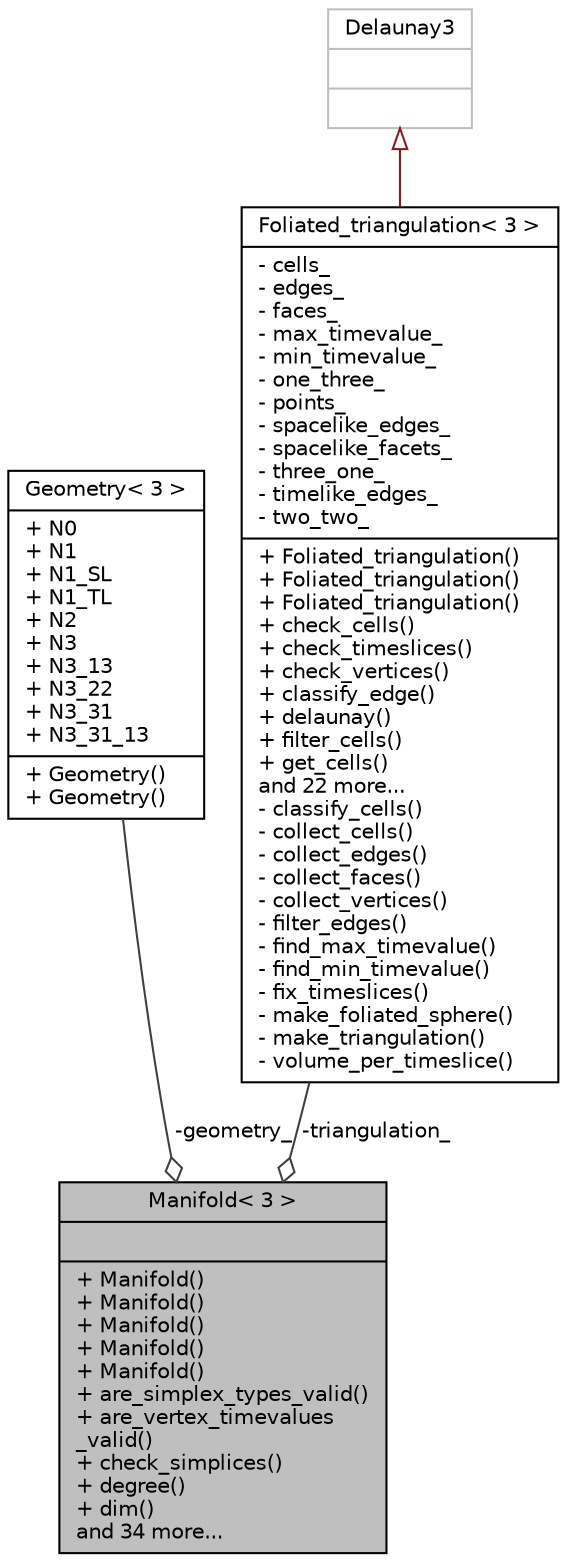 digraph "Manifold&lt; 3 &gt;"
{
 // LATEX_PDF_SIZE
  edge [fontname="Helvetica",fontsize="10",labelfontname="Helvetica",labelfontsize="10"];
  node [fontname="Helvetica",fontsize="10",shape=record];
  Node1 [label="{Manifold\< 3 \>\n||+ Manifold()\l+ Manifold()\l+ Manifold()\l+ Manifold()\l+ Manifold()\l+ are_simplex_types_valid()\l+ are_vertex_timevalues\l_valid()\l+ check_simplices()\l+ degree()\l+ dim()\land 34 more...\l}",height=0.2,width=0.4,color="black", fillcolor="grey75", style="filled", fontcolor="black",tooltip="3D Manifold"];
  Node2 -> Node1 [color="grey25",fontsize="10",style="solid",label=" -geometry_" ,arrowhead="odiamond",fontname="Helvetica"];
  Node2 [label="{Geometry\< 3 \>\n|+ N0\l+ N1\l+ N1_SL\l+ N1_TL\l+ N2\l+ N3\l+ N3_13\l+ N3_22\l+ N3_31\l+ N3_31_13\l|+ Geometry()\l+ Geometry()\l}",height=0.2,width=0.4,color="black", fillcolor="white", style="filled",URL="$struct_geometry_3_013_01_4.html",tooltip="3D Geometry"];
  Node3 -> Node1 [color="grey25",fontsize="10",style="solid",label=" -triangulation_" ,arrowhead="odiamond",fontname="Helvetica"];
  Node3 [label="{Foliated_triangulation\< 3 \>\n|- cells_\l- edges_\l- faces_\l- max_timevalue_\l- min_timevalue_\l- one_three_\l- points_\l- spacelike_edges_\l- spacelike_facets_\l- three_one_\l- timelike_edges_\l- two_two_\l|+ Foliated_triangulation()\l+ Foliated_triangulation()\l+ Foliated_triangulation()\l+ check_cells()\l+ check_timeslices()\l+ check_vertices()\l+ classify_edge()\l+ delaunay()\l+ filter_cells()\l+ get_cells()\land 22 more...\l- classify_cells()\l- collect_cells()\l- collect_edges()\l- collect_faces()\l- collect_vertices()\l- filter_edges()\l- find_max_timevalue()\l- find_min_timevalue()\l- fix_timeslices()\l- make_foliated_sphere()\l- make_triangulation()\l- volume_per_timeslice()\l}",height=0.2,width=0.4,color="black", fillcolor="white", style="filled",URL="$class_foliated__triangulation_3_013_01_4.html",tooltip="3D Triangulation"];
  Node4 -> Node3 [dir="back",color="firebrick4",fontsize="10",style="solid",arrowtail="onormal",fontname="Helvetica"];
  Node4 [label="{Delaunay3\n||}",height=0.2,width=0.4,color="grey75", fillcolor="white", style="filled",tooltip=" "];
}
